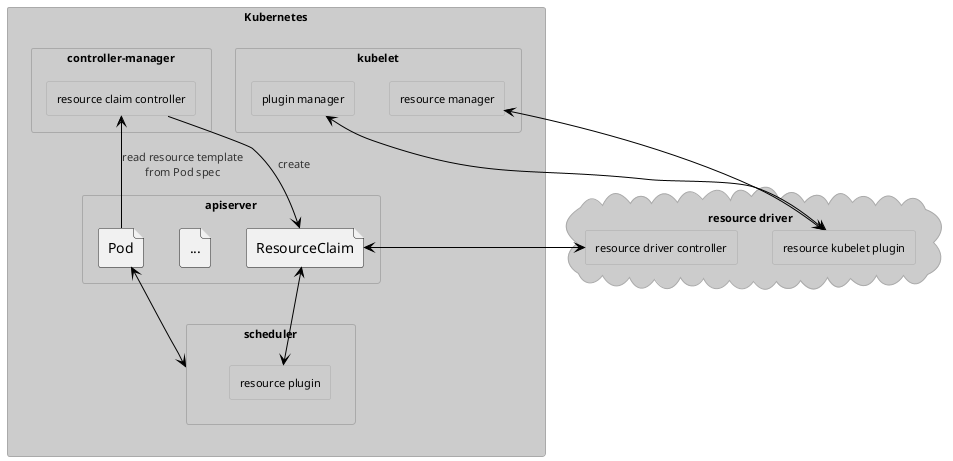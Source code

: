 @startuml
!theme reddress-lightblue
skinparam componentStyle rectangle

cloud "resource driver" {
  component "resource driver controller" as drivercontroller
  component "resource kubelet plugin" as driverplugin
}

component Kubernetes {
  component apiserver {
      file Pod
      file "..." as otherapi
      file ResourceClaim
  }
  component scheduler {
    component "resource plugin" as k8sresourceplugin
  }
  component "controller-manager" as controllermanager {
    component "resource claim controller" as k8sresourceclaimcontroller
  }
  component kubelet {
    component "plugin manager" as pluginmanager
    component "resource manager" as resourcemanager
  }
}

drivercontroller -[hidden]> driverplugin
Pod -[hidden]> otherapi
otherapi -[hidden]> ResourceClaim

Pod -u-> k8sresourceclaimcontroller: read resource template\nfrom Pod spec
ResourceClaim <-u- k8sresourceclaimcontroller: create

Pod <--> scheduler
ResourceClaim <--> k8sresourceplugin

ResourceClaim <-> drivercontroller
pluginmanager <-> driverplugin
resourcemanager <-> driverplugin
@enduml
